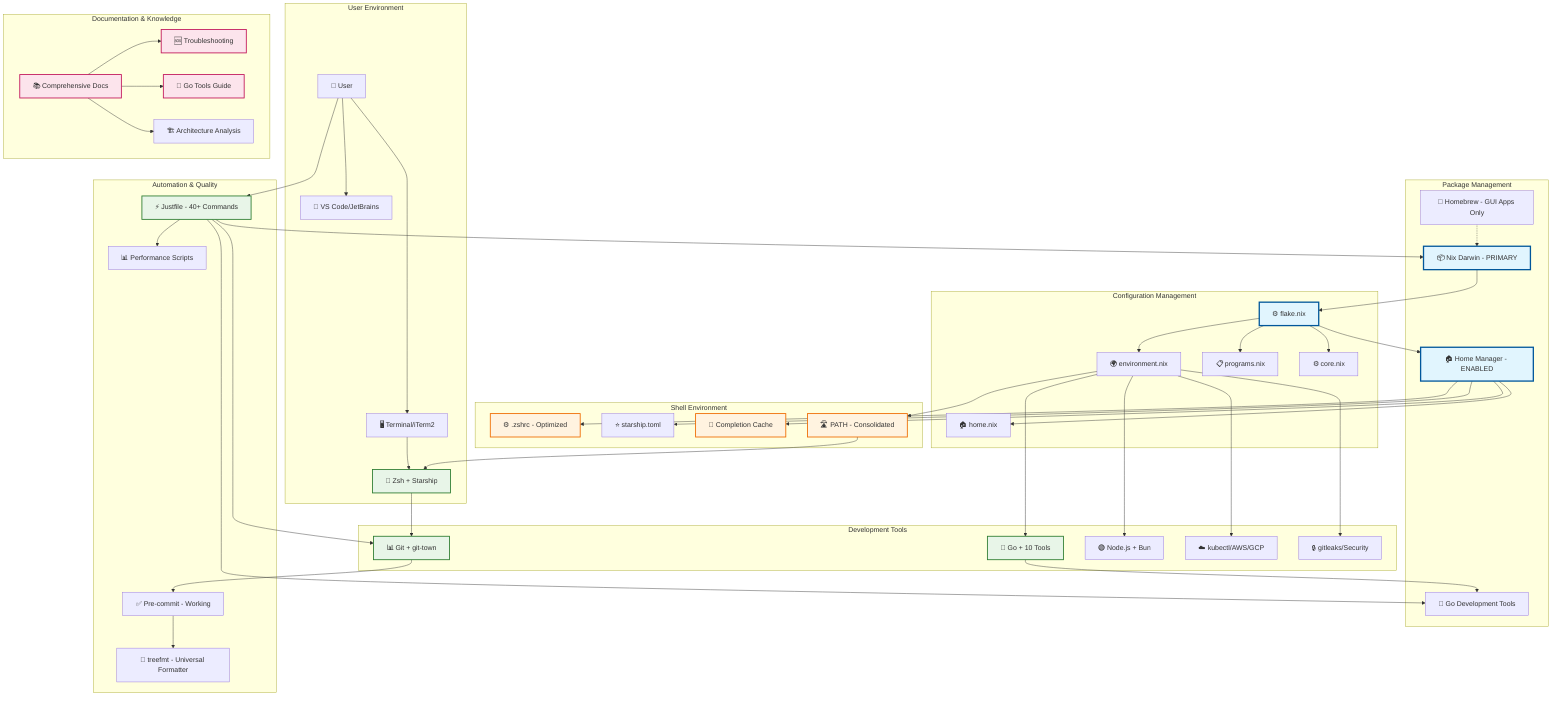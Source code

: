 graph TB
    subgraph "User Environment"
        User[👤 User]
        Terminal[🖥️ Terminal/iTerm2]
        Shell[🐚 Zsh + Starship]
        IDE[🎯 VS Code/JetBrains]
    end

    subgraph "Package Management"
        NixDarwin[📦 Nix Darwin - PRIMARY]
        HomeManager[🏠 Home Manager - ENABLED]
        Homebrew[🍺 Homebrew - GUI Apps Only]
        GoTools[🔧 Go Development Tools]
    end

    subgraph "Configuration Management"
        FlakeNix[⚙️ flake.nix]
        EnvironmentNix[🌍 environment.nix]
        HomeNix[🏠 home.nix]
        ProgramsNix[📋 programs.nix]
        CoreNix[⚙️ core.nix]
    end

    subgraph "Development Tools"
        Git[📊 Git + git-town]
        GoLang[🔷 Go + 10 Tools]
        NodeJS[🟢 Node.js + Bun]
        CloudTools[☁️ kubectl/AWS/GCP]
        SecurityTools[🔒 gitleaks/Security]
    end

    subgraph "Shell Environment"
        ZshConfig[⚙️ .zshrc - Optimized]
        StarshipConfig[⭐ starship.toml]
        CompletionCache[📝 Completion Cache]
        PathManagement[🛣️ PATH - Consolidated]
    end

    subgraph "Automation & Quality"
        Justfile[⚡ Justfile - 40+ Commands]
        PreCommitHooks[✅ Pre-commit - Working]
        TreeFmt[🎨 treefmt - Universal Formatter]
        PerformanceMonitoring[📊 Performance Scripts]
    end

    subgraph "Documentation & Knowledge"
        Docs[📚 Comprehensive Docs]
        TroubleshootingGuide[🆘 Troubleshooting]
        GoToolsGuide[🔧 Go Tools Guide]
        ArchitectureDocs[🏗️ Architecture Analysis]
    end

    %% User workflow
    User --> Terminal
    Terminal --> Shell
    User --> IDE
    User --> Justfile

    %% Package management flow
    NixDarwin --> FlakeNix
    FlakeNix --> EnvironmentNix
    FlakeNix --> HomeManager
    HomeManager --> HomeNix
    FlakeNix --> ProgramsNix
    FlakeNix --> CoreNix
    
    %% Homebrew minimal integration
    Homebrew -.-> NixDarwin

    %% Shell configuration
    HomeManager --> ZshConfig
    HomeManager --> StarshipConfig
    HomeManager --> CompletionCache
    EnvironmentNix --> PathManagement
    PathManagement --> Shell

    %% Development environment
    EnvironmentNix --> GoLang
    EnvironmentNix --> NodeJS
    EnvironmentNix --> CloudTools
    EnvironmentNix --> SecurityTools
    GoLang --> GoTools

    %% Version control integration
    Shell --> Git
    Git --> PreCommitHooks
    PreCommitHooks --> TreeFmt

    %% Automation integration
    Justfile --> NixDarwin
    Justfile --> Git
    Justfile --> GoTools
    Justfile --> PerformanceMonitoring

    %% Documentation integration
    Docs --> TroubleshootingGuide
    Docs --> GoToolsGuide
    Docs --> ArchitectureDocs

    classDef primary fill:#e1f5fe,stroke:#01579b,stroke-width:3px
    classDef working fill:#e8f5e8,stroke:#2e7d32,stroke-width:2px
    classDef optimized fill:#fff3e0,stroke:#ef6c00,stroke-width:2px
    classDef documentation fill:#fce4ec,stroke:#c2185b,stroke-width:2px

    class NixDarwin,HomeManager,FlakeNix primary
    class Git,GoLang,Shell,Justfile working
    class ZshConfig,PathManagement,CompletionCache optimized
    class Docs,TroubleshootingGuide,GoToolsGuide documentation